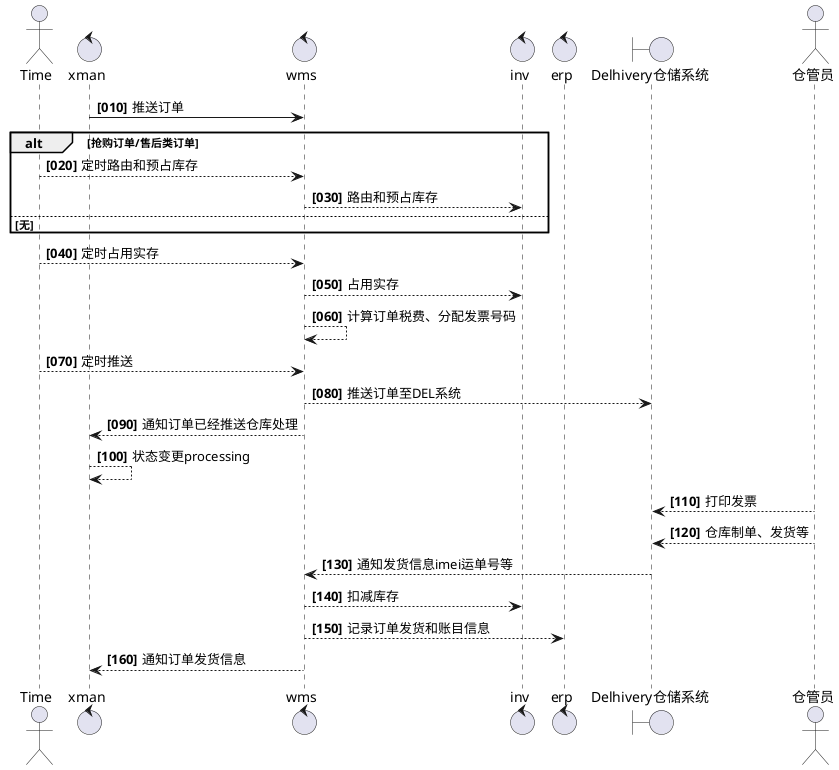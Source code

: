 @startuml
actor Time
control xman
control wms
control inv
autonumber 10 10 "<b>[000]"
xman -> wms: 推送订单

alt 抢购订单/售后类订单
    Time --> wms: 定时路由和预占库存
    wms --> inv: 路由和预占库存
else 无
end
Time --> wms: 定时占用实存
wms --> inv: 占用实存
wms --> wms: 计算订单税费、分配发票号码

Time --> wms: 定时推送
control erp
boundary Delhivery仓储系统 as TPL
actor 仓管员 as warehouser

wms --> TPL: 推送订单至DEL系统
wms --> xman: 通知订单已经推送仓库处理
xman --> xman: 状态变更processing
warehouser --> TPL: 打印发票
warehouser --> TPL: 仓库制单、发货等

TPL --> wms: 通知发货信息imei运单号等

wms --> inv: 扣减库存
wms --> erp: 记录订单发货和账目信息
wms --> xman: 通知订单发货信息

@enduml